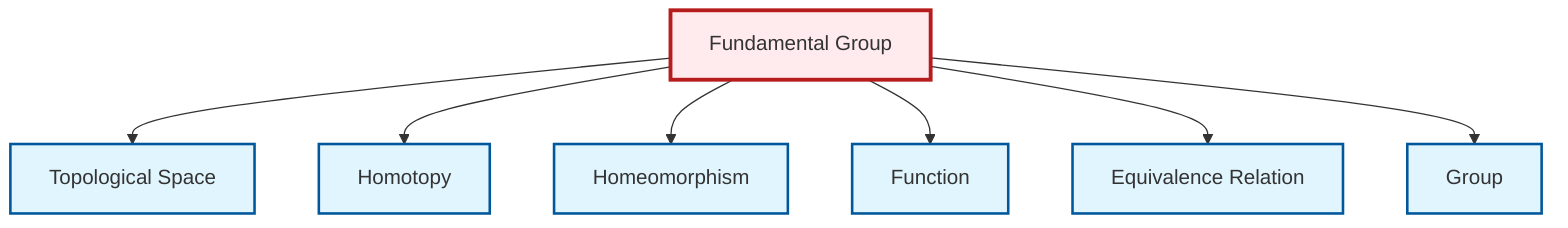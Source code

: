 graph TD
    classDef definition fill:#e1f5fe,stroke:#01579b,stroke-width:2px
    classDef theorem fill:#f3e5f5,stroke:#4a148c,stroke-width:2px
    classDef axiom fill:#fff3e0,stroke:#e65100,stroke-width:2px
    classDef example fill:#e8f5e9,stroke:#1b5e20,stroke-width:2px
    classDef current fill:#ffebee,stroke:#b71c1c,stroke-width:3px
    def-function["Function"]:::definition
    def-homeomorphism["Homeomorphism"]:::definition
    def-topological-space["Topological Space"]:::definition
    def-homotopy["Homotopy"]:::definition
    def-fundamental-group["Fundamental Group"]:::definition
    def-group["Group"]:::definition
    def-equivalence-relation["Equivalence Relation"]:::definition
    def-fundamental-group --> def-topological-space
    def-fundamental-group --> def-homotopy
    def-fundamental-group --> def-homeomorphism
    def-fundamental-group --> def-function
    def-fundamental-group --> def-equivalence-relation
    def-fundamental-group --> def-group
    class def-fundamental-group current